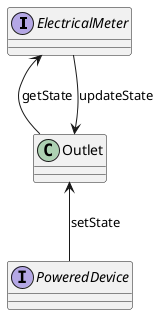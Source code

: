 @startuml ElectricalMeterSimple
interface ElectricalMeter
class Outlet
interface PoweredDevice

ElectricalMeter <-- Outlet : getState
Outlet <-- ElectricalMeter : updateState
Outlet <-- PoweredDevice : setState

@enduml